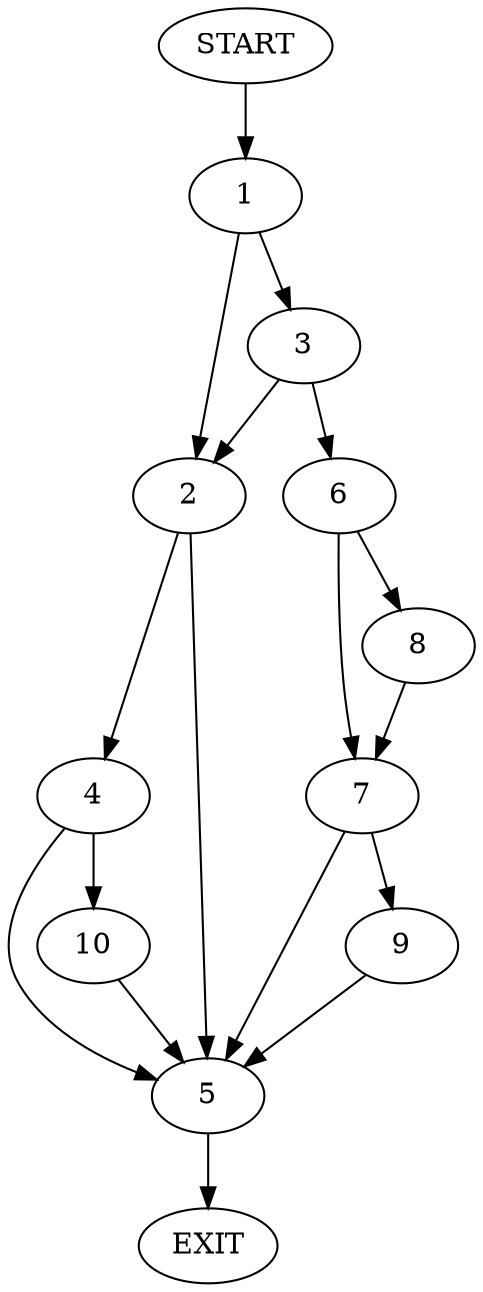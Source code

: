 digraph {
0 [label="START"]
11 [label="EXIT"]
0 -> 1
1 -> 2
1 -> 3
2 -> 4
2 -> 5
3 -> 6
3 -> 2
6 -> 7
6 -> 8
8 -> 7
7 -> 5
7 -> 9
9 -> 5
5 -> 11
4 -> 5
4 -> 10
10 -> 5
}
